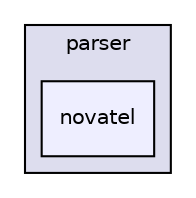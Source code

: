 digraph "modules/drivers/gnss/src/impl/parser/novatel" {
  compound=true
  node [ fontsize="10", fontname="Helvetica"];
  edge [ labelfontsize="10", labelfontname="Helvetica"];
  subgraph clusterdir_7e38b33b9847a9d8cc82422fd432389d {
    graph [ bgcolor="#ddddee", pencolor="black", label="parser" fontname="Helvetica", fontsize="10", URL="dir_7e38b33b9847a9d8cc82422fd432389d.html"]
  dir_a404413ce40cea7191c76d98e93b35c1 [shape=box, label="novatel", style="filled", fillcolor="#eeeeff", pencolor="black", URL="dir_a404413ce40cea7191c76d98e93b35c1.html"];
  }
}
